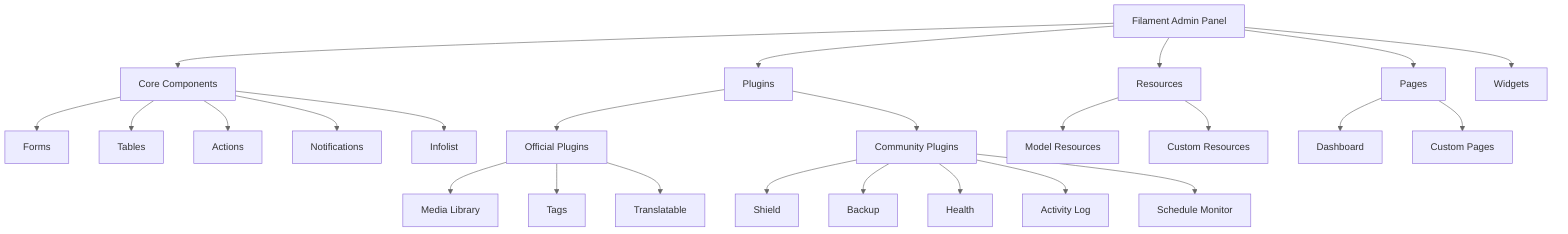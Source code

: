 %%{init: {'theme': 'default', 'themeVariables': { 'primaryColor': '#f5f5f5', 'primaryTextColor': '#333333', 'primaryBorderColor': '#cccccc', 'lineColor': '#666666', 'secondaryColor': '#f0f0f0', 'tertiaryColor': '#ffffff' }}}%%
graph TD
    A[Filament Admin Panel] --> B[Core Components]
    A --> C[Plugins]
    A --> D[Resources]
    A --> E[Pages]
    A --> F[Widgets]

    B --> B1[Forms]
    B --> B2[Tables]
    B --> B3[Actions]
    B --> B4[Notifications]
    B --> B5[Infolist]

    C --> C1[Official Plugins]
    C --> C2[Community Plugins]

    C1 --> C1A[Media Library]
    C1 --> C1B[Tags]
    C1 --> C1C[Translatable]

    C2 --> C2A[Shield]
    C2 --> C2B[Backup]
    C2 --> C2C[Health]
    C2 --> C2D[Activity Log]
    C2 --> C2E[Schedule Monitor]

    D --> D1[Model Resources]
    D --> D2[Custom Resources]

    E --> E1[Dashboard]
    E --> E2[Custom Pages]